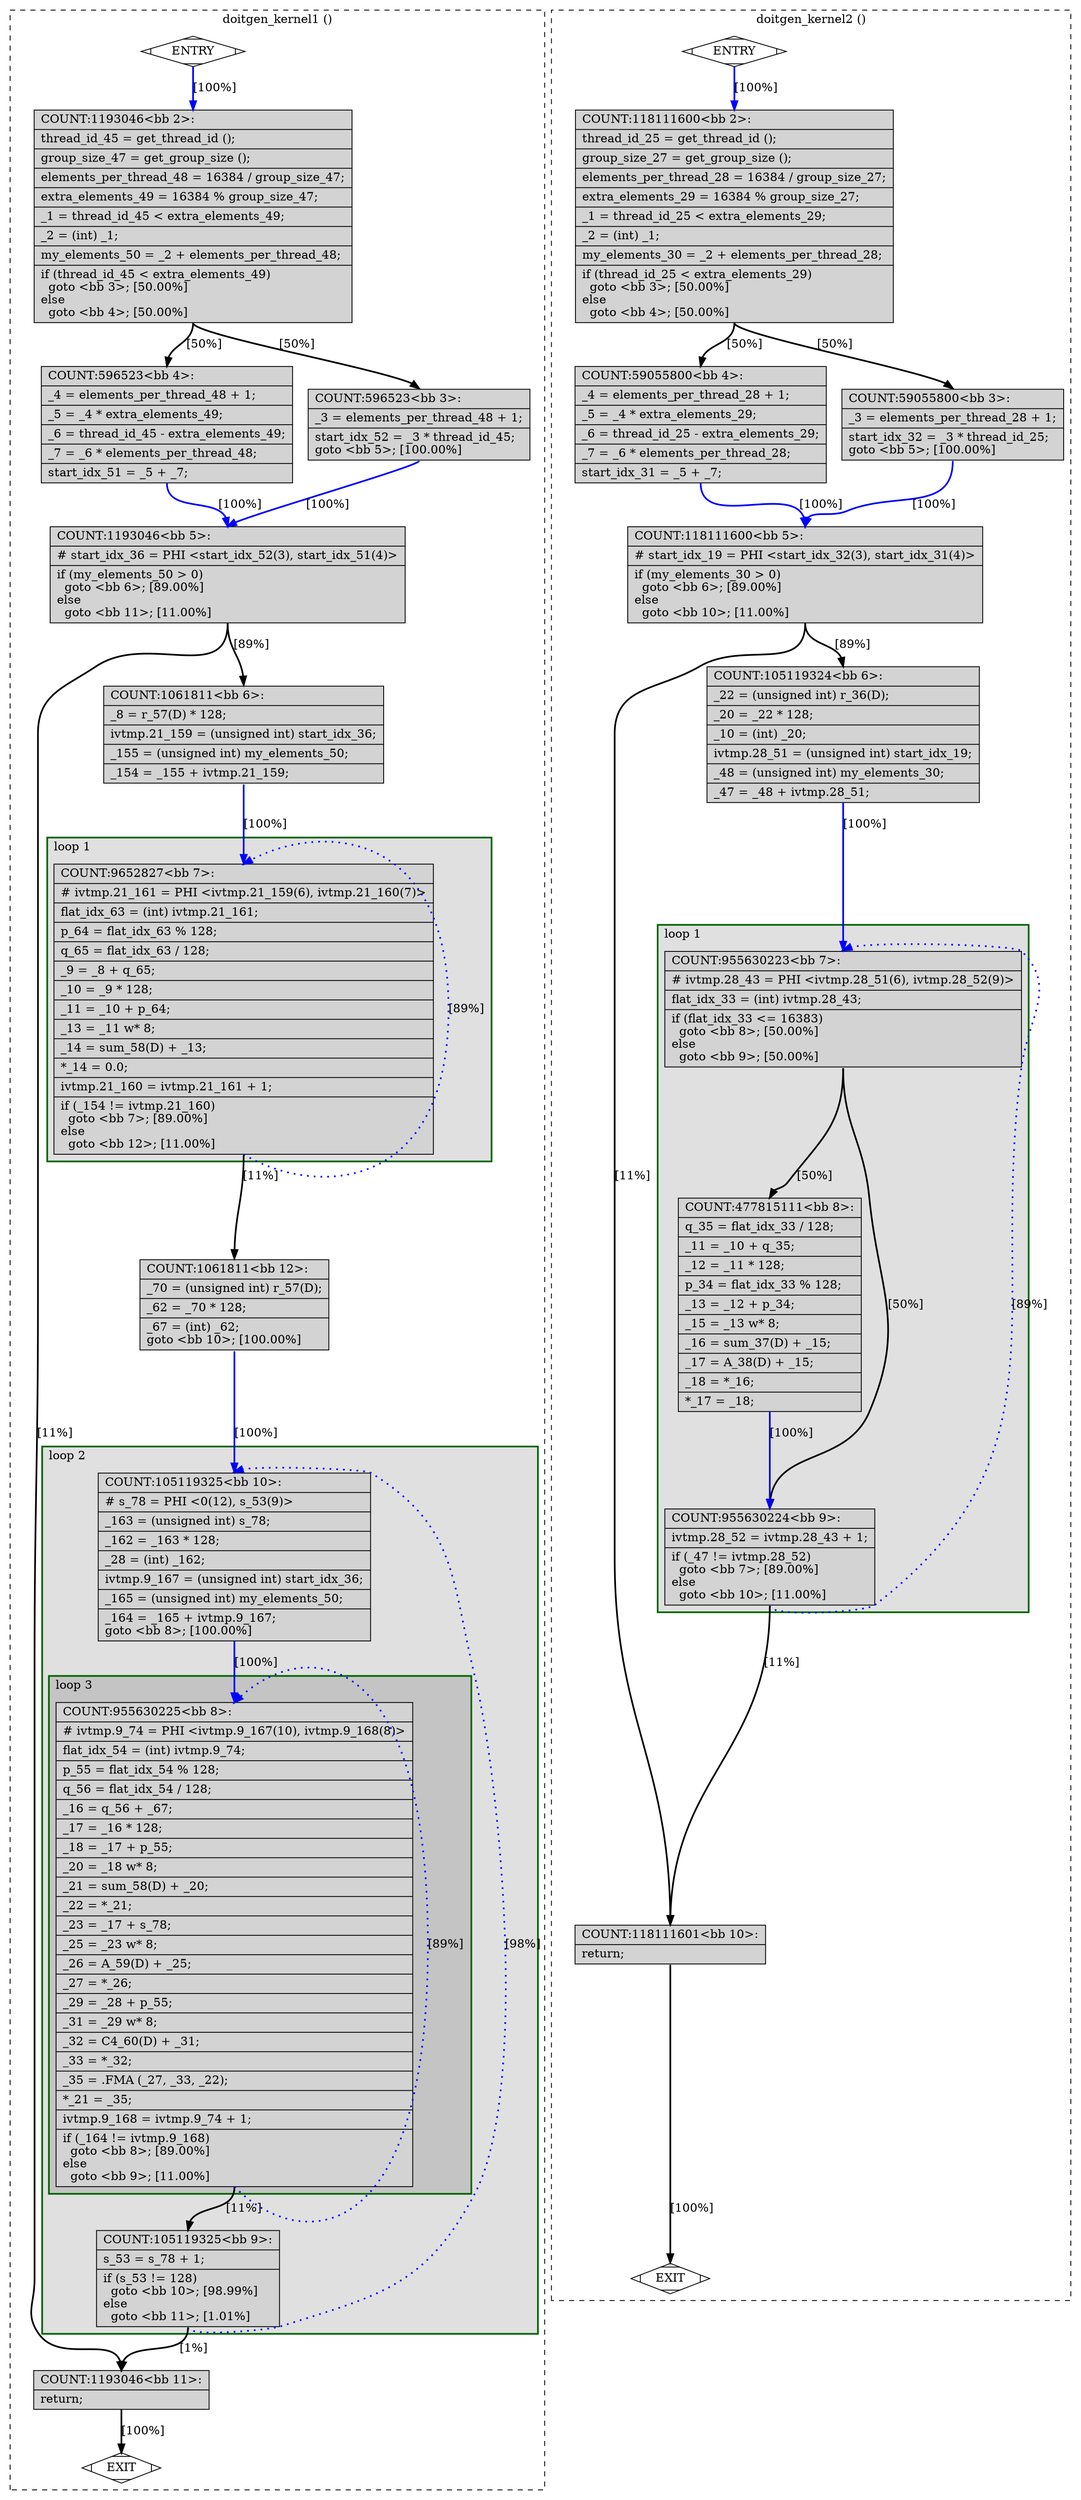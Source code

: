 digraph "doitgen.dev.c.231t.optimized" {
overlap=false;
subgraph "cluster_doitgen_kernel1" {
	style="dashed";
	color="black";
	label="doitgen_kernel1 ()";
	subgraph cluster_0_2 {
	style="filled";
	color="darkgreen";
	fillcolor="grey88";
	label="loop 2";
	labeljust=l;
	penwidth=2;
	subgraph cluster_0_3 {
	style="filled";
	color="darkgreen";
	fillcolor="grey77";
	label="loop 3";
	labeljust=l;
	penwidth=2;
	fn_0_basic_block_8 [shape=record,style=filled,fillcolor=lightgrey,label="{COUNT:955630225\<bb\ 8\>:\l\
|#\ ivtmp.9_74\ =\ PHI\ \<ivtmp.9_167(10),\ ivtmp.9_168(8)\>\l\
|flat_idx_54\ =\ (int)\ ivtmp.9_74;\l\
|p_55\ =\ flat_idx_54\ %\ 128;\l\
|q_56\ =\ flat_idx_54\ /\ 128;\l\
|_16\ =\ q_56\ +\ _67;\l\
|_17\ =\ _16\ *\ 128;\l\
|_18\ =\ _17\ +\ p_55;\l\
|_20\ =\ _18\ w*\ 8;\l\
|_21\ =\ sum_58(D)\ +\ _20;\l\
|_22\ =\ *_21;\l\
|_23\ =\ _17\ +\ s_78;\l\
|_25\ =\ _23\ w*\ 8;\l\
|_26\ =\ A_59(D)\ +\ _25;\l\
|_27\ =\ *_26;\l\
|_29\ =\ _28\ +\ p_55;\l\
|_31\ =\ _29\ w*\ 8;\l\
|_32\ =\ C4_60(D)\ +\ _31;\l\
|_33\ =\ *_32;\l\
|_35\ =\ .FMA\ (_27,\ _33,\ _22);\l\
|*_21\ =\ _35;\l\
|ivtmp.9_168\ =\ ivtmp.9_74\ +\ 1;\l\
|if\ (_164\ !=\ ivtmp.9_168)\l\
\ \ goto\ \<bb\ 8\>;\ [89.00%]\l\
else\l\
\ \ goto\ \<bb\ 9\>;\ [11.00%]\l\
}"];

	}
	fn_0_basic_block_10 [shape=record,style=filled,fillcolor=lightgrey,label="{COUNT:105119325\<bb\ 10\>:\l\
|#\ s_78\ =\ PHI\ \<0(12),\ s_53(9)\>\l\
|_163\ =\ (unsigned\ int)\ s_78;\l\
|_162\ =\ _163\ *\ 128;\l\
|_28\ =\ (int)\ _162;\l\
|ivtmp.9_167\ =\ (unsigned\ int)\ start_idx_36;\l\
|_165\ =\ (unsigned\ int)\ my_elements_50;\l\
|_164\ =\ _165\ +\ ivtmp.9_167;\l\
goto\ \<bb\ 8\>;\ [100.00%]\l\
}"];

	fn_0_basic_block_9 [shape=record,style=filled,fillcolor=lightgrey,label="{COUNT:105119325\<bb\ 9\>:\l\
|s_53\ =\ s_78\ +\ 1;\l\
|if\ (s_53\ !=\ 128)\l\
\ \ goto\ \<bb\ 10\>;\ [98.99%]\l\
else\l\
\ \ goto\ \<bb\ 11\>;\ [1.01%]\l\
}"];

	}
	subgraph cluster_0_1 {
	style="filled";
	color="darkgreen";
	fillcolor="grey88";
	label="loop 1";
	labeljust=l;
	penwidth=2;
	fn_0_basic_block_7 [shape=record,style=filled,fillcolor=lightgrey,label="{COUNT:9652827\<bb\ 7\>:\l\
|#\ ivtmp.21_161\ =\ PHI\ \<ivtmp.21_159(6),\ ivtmp.21_160(7)\>\l\
|flat_idx_63\ =\ (int)\ ivtmp.21_161;\l\
|p_64\ =\ flat_idx_63\ %\ 128;\l\
|q_65\ =\ flat_idx_63\ /\ 128;\l\
|_9\ =\ _8\ +\ q_65;\l\
|_10\ =\ _9\ *\ 128;\l\
|_11\ =\ _10\ +\ p_64;\l\
|_13\ =\ _11\ w*\ 8;\l\
|_14\ =\ sum_58(D)\ +\ _13;\l\
|*_14\ =\ 0.0;\l\
|ivtmp.21_160\ =\ ivtmp.21_161\ +\ 1;\l\
|if\ (_154\ !=\ ivtmp.21_160)\l\
\ \ goto\ \<bb\ 7\>;\ [89.00%]\l\
else\l\
\ \ goto\ \<bb\ 12\>;\ [11.00%]\l\
}"];

	}
	fn_0_basic_block_0 [shape=Mdiamond,style=filled,fillcolor=white,label="ENTRY"];

	fn_0_basic_block_1 [shape=Mdiamond,style=filled,fillcolor=white,label="EXIT"];

	fn_0_basic_block_2 [shape=record,style=filled,fillcolor=lightgrey,label="{COUNT:1193046\<bb\ 2\>:\l\
|thread_id_45\ =\ get_thread_id\ ();\l\
|group_size_47\ =\ get_group_size\ ();\l\
|elements_per_thread_48\ =\ 16384\ /\ group_size_47;\l\
|extra_elements_49\ =\ 16384\ %\ group_size_47;\l\
|_1\ =\ thread_id_45\ \<\ extra_elements_49;\l\
|_2\ =\ (int)\ _1;\l\
|my_elements_50\ =\ _2\ +\ elements_per_thread_48;\l\
|if\ (thread_id_45\ \<\ extra_elements_49)\l\
\ \ goto\ \<bb\ 3\>;\ [50.00%]\l\
else\l\
\ \ goto\ \<bb\ 4\>;\ [50.00%]\l\
}"];

	fn_0_basic_block_3 [shape=record,style=filled,fillcolor=lightgrey,label="{COUNT:596523\<bb\ 3\>:\l\
|_3\ =\ elements_per_thread_48\ +\ 1;\l\
|start_idx_52\ =\ _3\ *\ thread_id_45;\l\
goto\ \<bb\ 5\>;\ [100.00%]\l\
}"];

	fn_0_basic_block_4 [shape=record,style=filled,fillcolor=lightgrey,label="{COUNT:596523\<bb\ 4\>:\l\
|_4\ =\ elements_per_thread_48\ +\ 1;\l\
|_5\ =\ _4\ *\ extra_elements_49;\l\
|_6\ =\ thread_id_45\ -\ extra_elements_49;\l\
|_7\ =\ _6\ *\ elements_per_thread_48;\l\
|start_idx_51\ =\ _5\ +\ _7;\l\
}"];

	fn_0_basic_block_5 [shape=record,style=filled,fillcolor=lightgrey,label="{COUNT:1193046\<bb\ 5\>:\l\
|#\ start_idx_36\ =\ PHI\ \<start_idx_52(3),\ start_idx_51(4)\>\l\
|if\ (my_elements_50\ \>\ 0)\l\
\ \ goto\ \<bb\ 6\>;\ [89.00%]\l\
else\l\
\ \ goto\ \<bb\ 11\>;\ [11.00%]\l\
}"];

	fn_0_basic_block_6 [shape=record,style=filled,fillcolor=lightgrey,label="{COUNT:1061811\<bb\ 6\>:\l\
|_8\ =\ r_57(D)\ *\ 128;\l\
|ivtmp.21_159\ =\ (unsigned\ int)\ start_idx_36;\l\
|_155\ =\ (unsigned\ int)\ my_elements_50;\l\
|_154\ =\ _155\ +\ ivtmp.21_159;\l\
}"];

	fn_0_basic_block_11 [shape=record,style=filled,fillcolor=lightgrey,label="{COUNT:1193046\<bb\ 11\>:\l\
|return;\l\
}"];

	fn_0_basic_block_12 [shape=record,style=filled,fillcolor=lightgrey,label="{COUNT:1061811\<bb\ 12\>:\l\
|_70\ =\ (unsigned\ int)\ r_57(D);\l\
|_62\ =\ _70\ *\ 128;\l\
|_67\ =\ (int)\ _62;\l\
goto\ \<bb\ 10\>;\ [100.00%]\l\
}"];

	fn_0_basic_block_0:s -> fn_0_basic_block_2:n [style="solid,bold",color=blue,weight=100,constraint=true,label="[100%]"];
	fn_0_basic_block_2:s -> fn_0_basic_block_3:n [style="solid,bold",color=black,weight=10,constraint=true,label="[50%]"];
	fn_0_basic_block_2:s -> fn_0_basic_block_4:n [style="solid,bold",color=black,weight=10,constraint=true,label="[50%]"];
	fn_0_basic_block_3:s -> fn_0_basic_block_5:n [style="solid,bold",color=blue,weight=100,constraint=true,label="[100%]"];
	fn_0_basic_block_4:s -> fn_0_basic_block_5:n [style="solid,bold",color=blue,weight=100,constraint=true,label="[100%]"];
	fn_0_basic_block_5:s -> fn_0_basic_block_6:n [style="solid,bold",color=black,weight=10,constraint=true,label="[89%]"];
	fn_0_basic_block_5:s -> fn_0_basic_block_11:n [style="solid,bold",color=black,weight=10,constraint=true,label="[11%]"];
	fn_0_basic_block_6:s -> fn_0_basic_block_7:n [style="solid,bold",color=blue,weight=100,constraint=true,label="[100%]"];
	fn_0_basic_block_7:s -> fn_0_basic_block_7:n [style="dotted,bold",color=blue,weight=10,constraint=false,label="[89%]"];
	fn_0_basic_block_7:s -> fn_0_basic_block_12:n [style="solid,bold",color=black,weight=10,constraint=true,label="[11%]"];
	fn_0_basic_block_8:s -> fn_0_basic_block_8:n [style="dotted,bold",color=blue,weight=10,constraint=false,label="[89%]"];
	fn_0_basic_block_8:s -> fn_0_basic_block_9:n [style="solid,bold",color=black,weight=10,constraint=true,label="[11%]"];
	fn_0_basic_block_9:s -> fn_0_basic_block_10:n [style="dotted,bold",color=blue,weight=10,constraint=false,label="[98%]"];
	fn_0_basic_block_9:s -> fn_0_basic_block_11:n [style="solid,bold",color=black,weight=10,constraint=true,label="[1%]"];
	fn_0_basic_block_10:s -> fn_0_basic_block_8:n [style="solid,bold",color=blue,weight=100,constraint=true,label="[100%]"];
	fn_0_basic_block_11:s -> fn_0_basic_block_1:n [style="solid,bold",color=black,weight=10,constraint=true,label="[100%]"];
	fn_0_basic_block_12:s -> fn_0_basic_block_10:n [style="solid,bold",color=blue,weight=100,constraint=true,label="[100%]"];
	fn_0_basic_block_0:s -> fn_0_basic_block_1:n [style="invis",constraint=true];
}
subgraph "cluster_doitgen_kernel2" {
	style="dashed";
	color="black";
	label="doitgen_kernel2 ()";
	subgraph cluster_1_1 {
	style="filled";
	color="darkgreen";
	fillcolor="grey88";
	label="loop 1";
	labeljust=l;
	penwidth=2;
	fn_1_basic_block_7 [shape=record,style=filled,fillcolor=lightgrey,label="{COUNT:955630223\<bb\ 7\>:\l\
|#\ ivtmp.28_43\ =\ PHI\ \<ivtmp.28_51(6),\ ivtmp.28_52(9)\>\l\
|flat_idx_33\ =\ (int)\ ivtmp.28_43;\l\
|if\ (flat_idx_33\ \<=\ 16383)\l\
\ \ goto\ \<bb\ 8\>;\ [50.00%]\l\
else\l\
\ \ goto\ \<bb\ 9\>;\ [50.00%]\l\
}"];

	fn_1_basic_block_8 [shape=record,style=filled,fillcolor=lightgrey,label="{COUNT:477815111\<bb\ 8\>:\l\
|q_35\ =\ flat_idx_33\ /\ 128;\l\
|_11\ =\ _10\ +\ q_35;\l\
|_12\ =\ _11\ *\ 128;\l\
|p_34\ =\ flat_idx_33\ %\ 128;\l\
|_13\ =\ _12\ +\ p_34;\l\
|_15\ =\ _13\ w*\ 8;\l\
|_16\ =\ sum_37(D)\ +\ _15;\l\
|_17\ =\ A_38(D)\ +\ _15;\l\
|_18\ =\ *_16;\l\
|*_17\ =\ _18;\l\
}"];

	fn_1_basic_block_9 [shape=record,style=filled,fillcolor=lightgrey,label="{COUNT:955630224\<bb\ 9\>:\l\
|ivtmp.28_52\ =\ ivtmp.28_43\ +\ 1;\l\
|if\ (_47\ !=\ ivtmp.28_52)\l\
\ \ goto\ \<bb\ 7\>;\ [89.00%]\l\
else\l\
\ \ goto\ \<bb\ 10\>;\ [11.00%]\l\
}"];

	}
	fn_1_basic_block_0 [shape=Mdiamond,style=filled,fillcolor=white,label="ENTRY"];

	fn_1_basic_block_1 [shape=Mdiamond,style=filled,fillcolor=white,label="EXIT"];

	fn_1_basic_block_2 [shape=record,style=filled,fillcolor=lightgrey,label="{COUNT:118111600\<bb\ 2\>:\l\
|thread_id_25\ =\ get_thread_id\ ();\l\
|group_size_27\ =\ get_group_size\ ();\l\
|elements_per_thread_28\ =\ 16384\ /\ group_size_27;\l\
|extra_elements_29\ =\ 16384\ %\ group_size_27;\l\
|_1\ =\ thread_id_25\ \<\ extra_elements_29;\l\
|_2\ =\ (int)\ _1;\l\
|my_elements_30\ =\ _2\ +\ elements_per_thread_28;\l\
|if\ (thread_id_25\ \<\ extra_elements_29)\l\
\ \ goto\ \<bb\ 3\>;\ [50.00%]\l\
else\l\
\ \ goto\ \<bb\ 4\>;\ [50.00%]\l\
}"];

	fn_1_basic_block_3 [shape=record,style=filled,fillcolor=lightgrey,label="{COUNT:59055800\<bb\ 3\>:\l\
|_3\ =\ elements_per_thread_28\ +\ 1;\l\
|start_idx_32\ =\ _3\ *\ thread_id_25;\l\
goto\ \<bb\ 5\>;\ [100.00%]\l\
}"];

	fn_1_basic_block_4 [shape=record,style=filled,fillcolor=lightgrey,label="{COUNT:59055800\<bb\ 4\>:\l\
|_4\ =\ elements_per_thread_28\ +\ 1;\l\
|_5\ =\ _4\ *\ extra_elements_29;\l\
|_6\ =\ thread_id_25\ -\ extra_elements_29;\l\
|_7\ =\ _6\ *\ elements_per_thread_28;\l\
|start_idx_31\ =\ _5\ +\ _7;\l\
}"];

	fn_1_basic_block_5 [shape=record,style=filled,fillcolor=lightgrey,label="{COUNT:118111600\<bb\ 5\>:\l\
|#\ start_idx_19\ =\ PHI\ \<start_idx_32(3),\ start_idx_31(4)\>\l\
|if\ (my_elements_30\ \>\ 0)\l\
\ \ goto\ \<bb\ 6\>;\ [89.00%]\l\
else\l\
\ \ goto\ \<bb\ 10\>;\ [11.00%]\l\
}"];

	fn_1_basic_block_6 [shape=record,style=filled,fillcolor=lightgrey,label="{COUNT:105119324\<bb\ 6\>:\l\
|_22\ =\ (unsigned\ int)\ r_36(D);\l\
|_20\ =\ _22\ *\ 128;\l\
|_10\ =\ (int)\ _20;\l\
|ivtmp.28_51\ =\ (unsigned\ int)\ start_idx_19;\l\
|_48\ =\ (unsigned\ int)\ my_elements_30;\l\
|_47\ =\ _48\ +\ ivtmp.28_51;\l\
}"];

	fn_1_basic_block_10 [shape=record,style=filled,fillcolor=lightgrey,label="{COUNT:118111601\<bb\ 10\>:\l\
|return;\l\
}"];

	fn_1_basic_block_0:s -> fn_1_basic_block_2:n [style="solid,bold",color=blue,weight=100,constraint=true,label="[100%]"];
	fn_1_basic_block_2:s -> fn_1_basic_block_3:n [style="solid,bold",color=black,weight=10,constraint=true,label="[50%]"];
	fn_1_basic_block_2:s -> fn_1_basic_block_4:n [style="solid,bold",color=black,weight=10,constraint=true,label="[50%]"];
	fn_1_basic_block_3:s -> fn_1_basic_block_5:n [style="solid,bold",color=blue,weight=100,constraint=true,label="[100%]"];
	fn_1_basic_block_4:s -> fn_1_basic_block_5:n [style="solid,bold",color=blue,weight=100,constraint=true,label="[100%]"];
	fn_1_basic_block_5:s -> fn_1_basic_block_6:n [style="solid,bold",color=black,weight=10,constraint=true,label="[89%]"];
	fn_1_basic_block_5:s -> fn_1_basic_block_10:n [style="solid,bold",color=black,weight=10,constraint=true,label="[11%]"];
	fn_1_basic_block_6:s -> fn_1_basic_block_7:n [style="solid,bold",color=blue,weight=100,constraint=true,label="[100%]"];
	fn_1_basic_block_7:s -> fn_1_basic_block_8:n [style="solid,bold",color=black,weight=10,constraint=true,label="[50%]"];
	fn_1_basic_block_7:s -> fn_1_basic_block_9:n [style="solid,bold",color=black,weight=10,constraint=true,label="[50%]"];
	fn_1_basic_block_8:s -> fn_1_basic_block_9:n [style="solid,bold",color=blue,weight=100,constraint=true,label="[100%]"];
	fn_1_basic_block_9:s -> fn_1_basic_block_7:n [style="dotted,bold",color=blue,weight=10,constraint=false,label="[89%]"];
	fn_1_basic_block_9:s -> fn_1_basic_block_10:n [style="solid,bold",color=black,weight=10,constraint=true,label="[11%]"];
	fn_1_basic_block_10:s -> fn_1_basic_block_1:n [style="solid,bold",color=black,weight=10,constraint=true,label="[100%]"];
	fn_1_basic_block_0:s -> fn_1_basic_block_1:n [style="invis",constraint=true];
}
}
